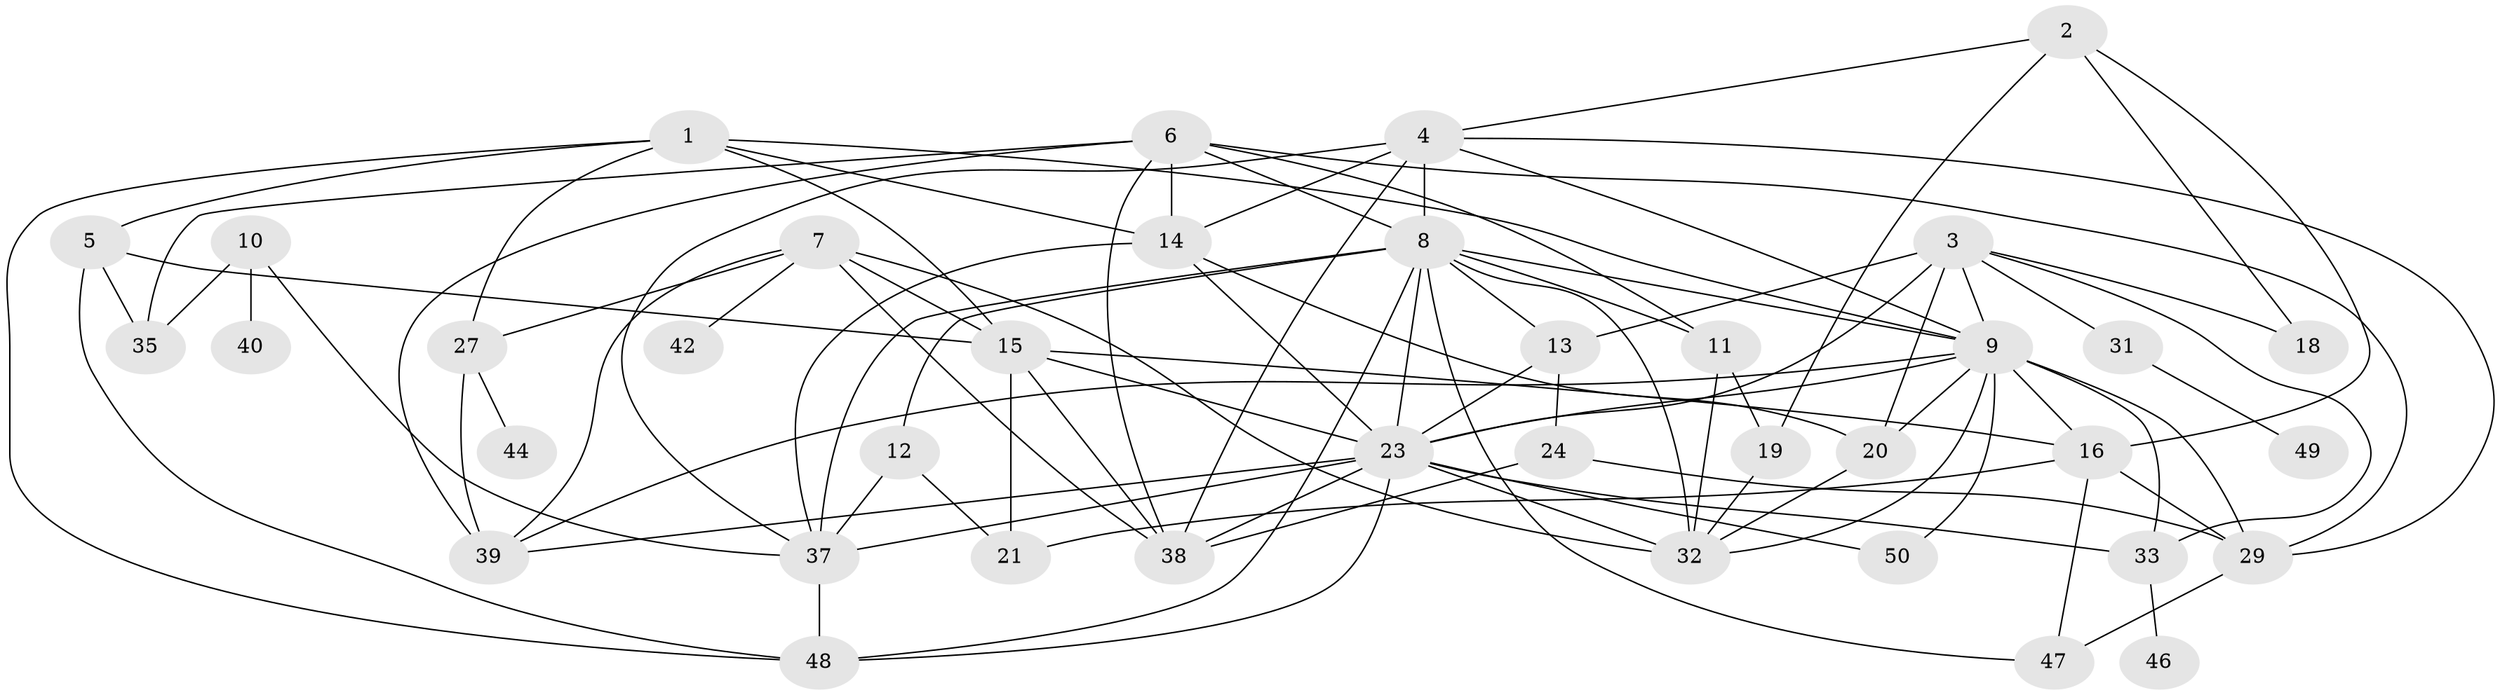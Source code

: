 // original degree distribution, {4: 0.19801980198019803, 2: 0.19801980198019803, 1: 0.09900990099009901, 5: 0.10891089108910891, 3: 0.2079207920792079, 0: 0.1188118811881188, 6: 0.0297029702970297, 7: 0.039603960396039604}
// Generated by graph-tools (version 1.1) at 2025/33/03/09/25 02:33:41]
// undirected, 39 vertices, 92 edges
graph export_dot {
graph [start="1"]
  node [color=gray90,style=filled];
  1;
  2;
  3;
  4;
  5;
  6;
  7;
  8;
  9;
  10;
  11;
  12;
  13;
  14;
  15;
  16;
  18;
  19;
  20;
  21;
  23;
  24;
  27;
  29;
  31;
  32;
  33;
  35;
  37;
  38;
  39;
  40;
  42;
  44;
  46;
  47;
  48;
  49;
  50;
  1 -- 5 [weight=1.0];
  1 -- 9 [weight=1.0];
  1 -- 14 [weight=1.0];
  1 -- 15 [weight=1.0];
  1 -- 27 [weight=1.0];
  1 -- 48 [weight=1.0];
  2 -- 4 [weight=1.0];
  2 -- 16 [weight=1.0];
  2 -- 18 [weight=1.0];
  2 -- 19 [weight=1.0];
  3 -- 9 [weight=1.0];
  3 -- 13 [weight=1.0];
  3 -- 18 [weight=1.0];
  3 -- 20 [weight=2.0];
  3 -- 23 [weight=1.0];
  3 -- 31 [weight=1.0];
  3 -- 33 [weight=1.0];
  4 -- 8 [weight=1.0];
  4 -- 9 [weight=1.0];
  4 -- 14 [weight=1.0];
  4 -- 29 [weight=1.0];
  4 -- 37 [weight=1.0];
  4 -- 38 [weight=1.0];
  5 -- 15 [weight=1.0];
  5 -- 35 [weight=1.0];
  5 -- 48 [weight=1.0];
  6 -- 8 [weight=1.0];
  6 -- 11 [weight=1.0];
  6 -- 14 [weight=1.0];
  6 -- 29 [weight=1.0];
  6 -- 35 [weight=1.0];
  6 -- 38 [weight=1.0];
  6 -- 39 [weight=1.0];
  7 -- 15 [weight=1.0];
  7 -- 27 [weight=1.0];
  7 -- 32 [weight=2.0];
  7 -- 38 [weight=1.0];
  7 -- 39 [weight=1.0];
  7 -- 42 [weight=1.0];
  8 -- 9 [weight=1.0];
  8 -- 11 [weight=1.0];
  8 -- 12 [weight=1.0];
  8 -- 13 [weight=1.0];
  8 -- 23 [weight=1.0];
  8 -- 32 [weight=1.0];
  8 -- 37 [weight=2.0];
  8 -- 47 [weight=1.0];
  8 -- 48 [weight=1.0];
  9 -- 16 [weight=1.0];
  9 -- 20 [weight=1.0];
  9 -- 23 [weight=1.0];
  9 -- 29 [weight=1.0];
  9 -- 32 [weight=1.0];
  9 -- 33 [weight=1.0];
  9 -- 39 [weight=1.0];
  9 -- 50 [weight=1.0];
  10 -- 35 [weight=1.0];
  10 -- 37 [weight=1.0];
  10 -- 40 [weight=1.0];
  11 -- 19 [weight=2.0];
  11 -- 32 [weight=1.0];
  12 -- 21 [weight=1.0];
  12 -- 37 [weight=1.0];
  13 -- 23 [weight=1.0];
  13 -- 24 [weight=1.0];
  14 -- 20 [weight=1.0];
  14 -- 23 [weight=1.0];
  14 -- 37 [weight=1.0];
  15 -- 16 [weight=1.0];
  15 -- 21 [weight=1.0];
  15 -- 23 [weight=1.0];
  15 -- 38 [weight=1.0];
  16 -- 21 [weight=2.0];
  16 -- 29 [weight=1.0];
  16 -- 47 [weight=1.0];
  19 -- 32 [weight=2.0];
  20 -- 32 [weight=1.0];
  23 -- 32 [weight=1.0];
  23 -- 33 [weight=1.0];
  23 -- 37 [weight=1.0];
  23 -- 38 [weight=1.0];
  23 -- 39 [weight=1.0];
  23 -- 48 [weight=1.0];
  23 -- 50 [weight=1.0];
  24 -- 29 [weight=1.0];
  24 -- 38 [weight=1.0];
  27 -- 39 [weight=2.0];
  27 -- 44 [weight=1.0];
  29 -- 47 [weight=1.0];
  31 -- 49 [weight=1.0];
  33 -- 46 [weight=1.0];
  37 -- 48 [weight=1.0];
}
